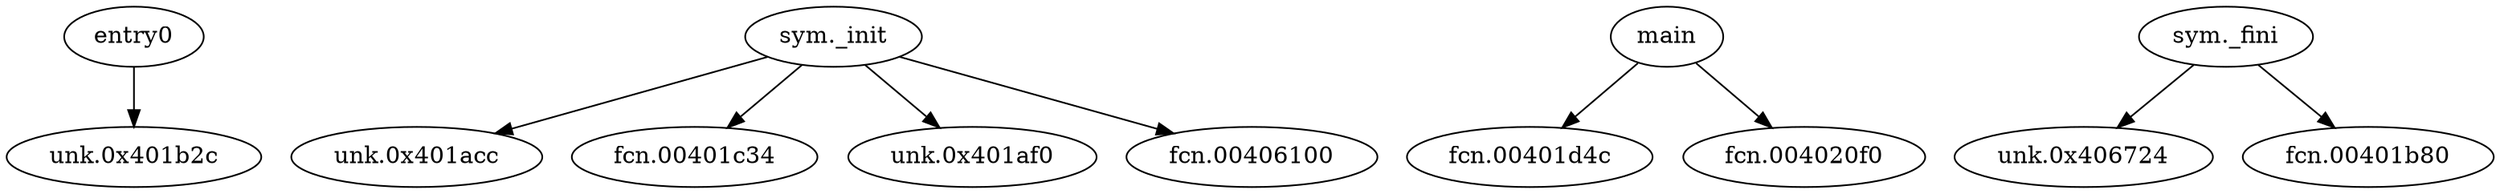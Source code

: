 digraph code {
  "0x00401b20" [label="entry0"];
  "0x00401b20" -> "0x00401b2c";
  "0x00401b2c" [label="unk.0x401b2c"];
  "0x00401aa8" [label="sym._init"];
  "0x00401aa8" -> "0x00401acc";
  "0x00401acc" [label="unk.0x401acc"];
  "0x00401aa8" -> "0x00401c34";
  "0x00401c34" [label="fcn.00401c34"];
  "0x00401aa8" -> "0x00401af0";
  "0x00401af0" [label="unk.0x401af0"];
  "0x00401aa8" -> "0x00406100";
  "0x00406100" [label="fcn.00406100"];
  "0x00402228" [label="main"];
  "0x00402228" -> "0x00401d4c";
  "0x00401d4c" [label="fcn.00401d4c"];
  "0x00402228" -> "0x004020f0";
  "0x004020f0" [label="fcn.004020f0"];
  "0x00406700" [label="sym._fini"];
  "0x00406700" -> "0x00406724";
  "0x00406724" [label="unk.0x406724"];
  "0x00406700" -> "0x00401b80";
  "0x00401b80" [label="fcn.00401b80"];
}